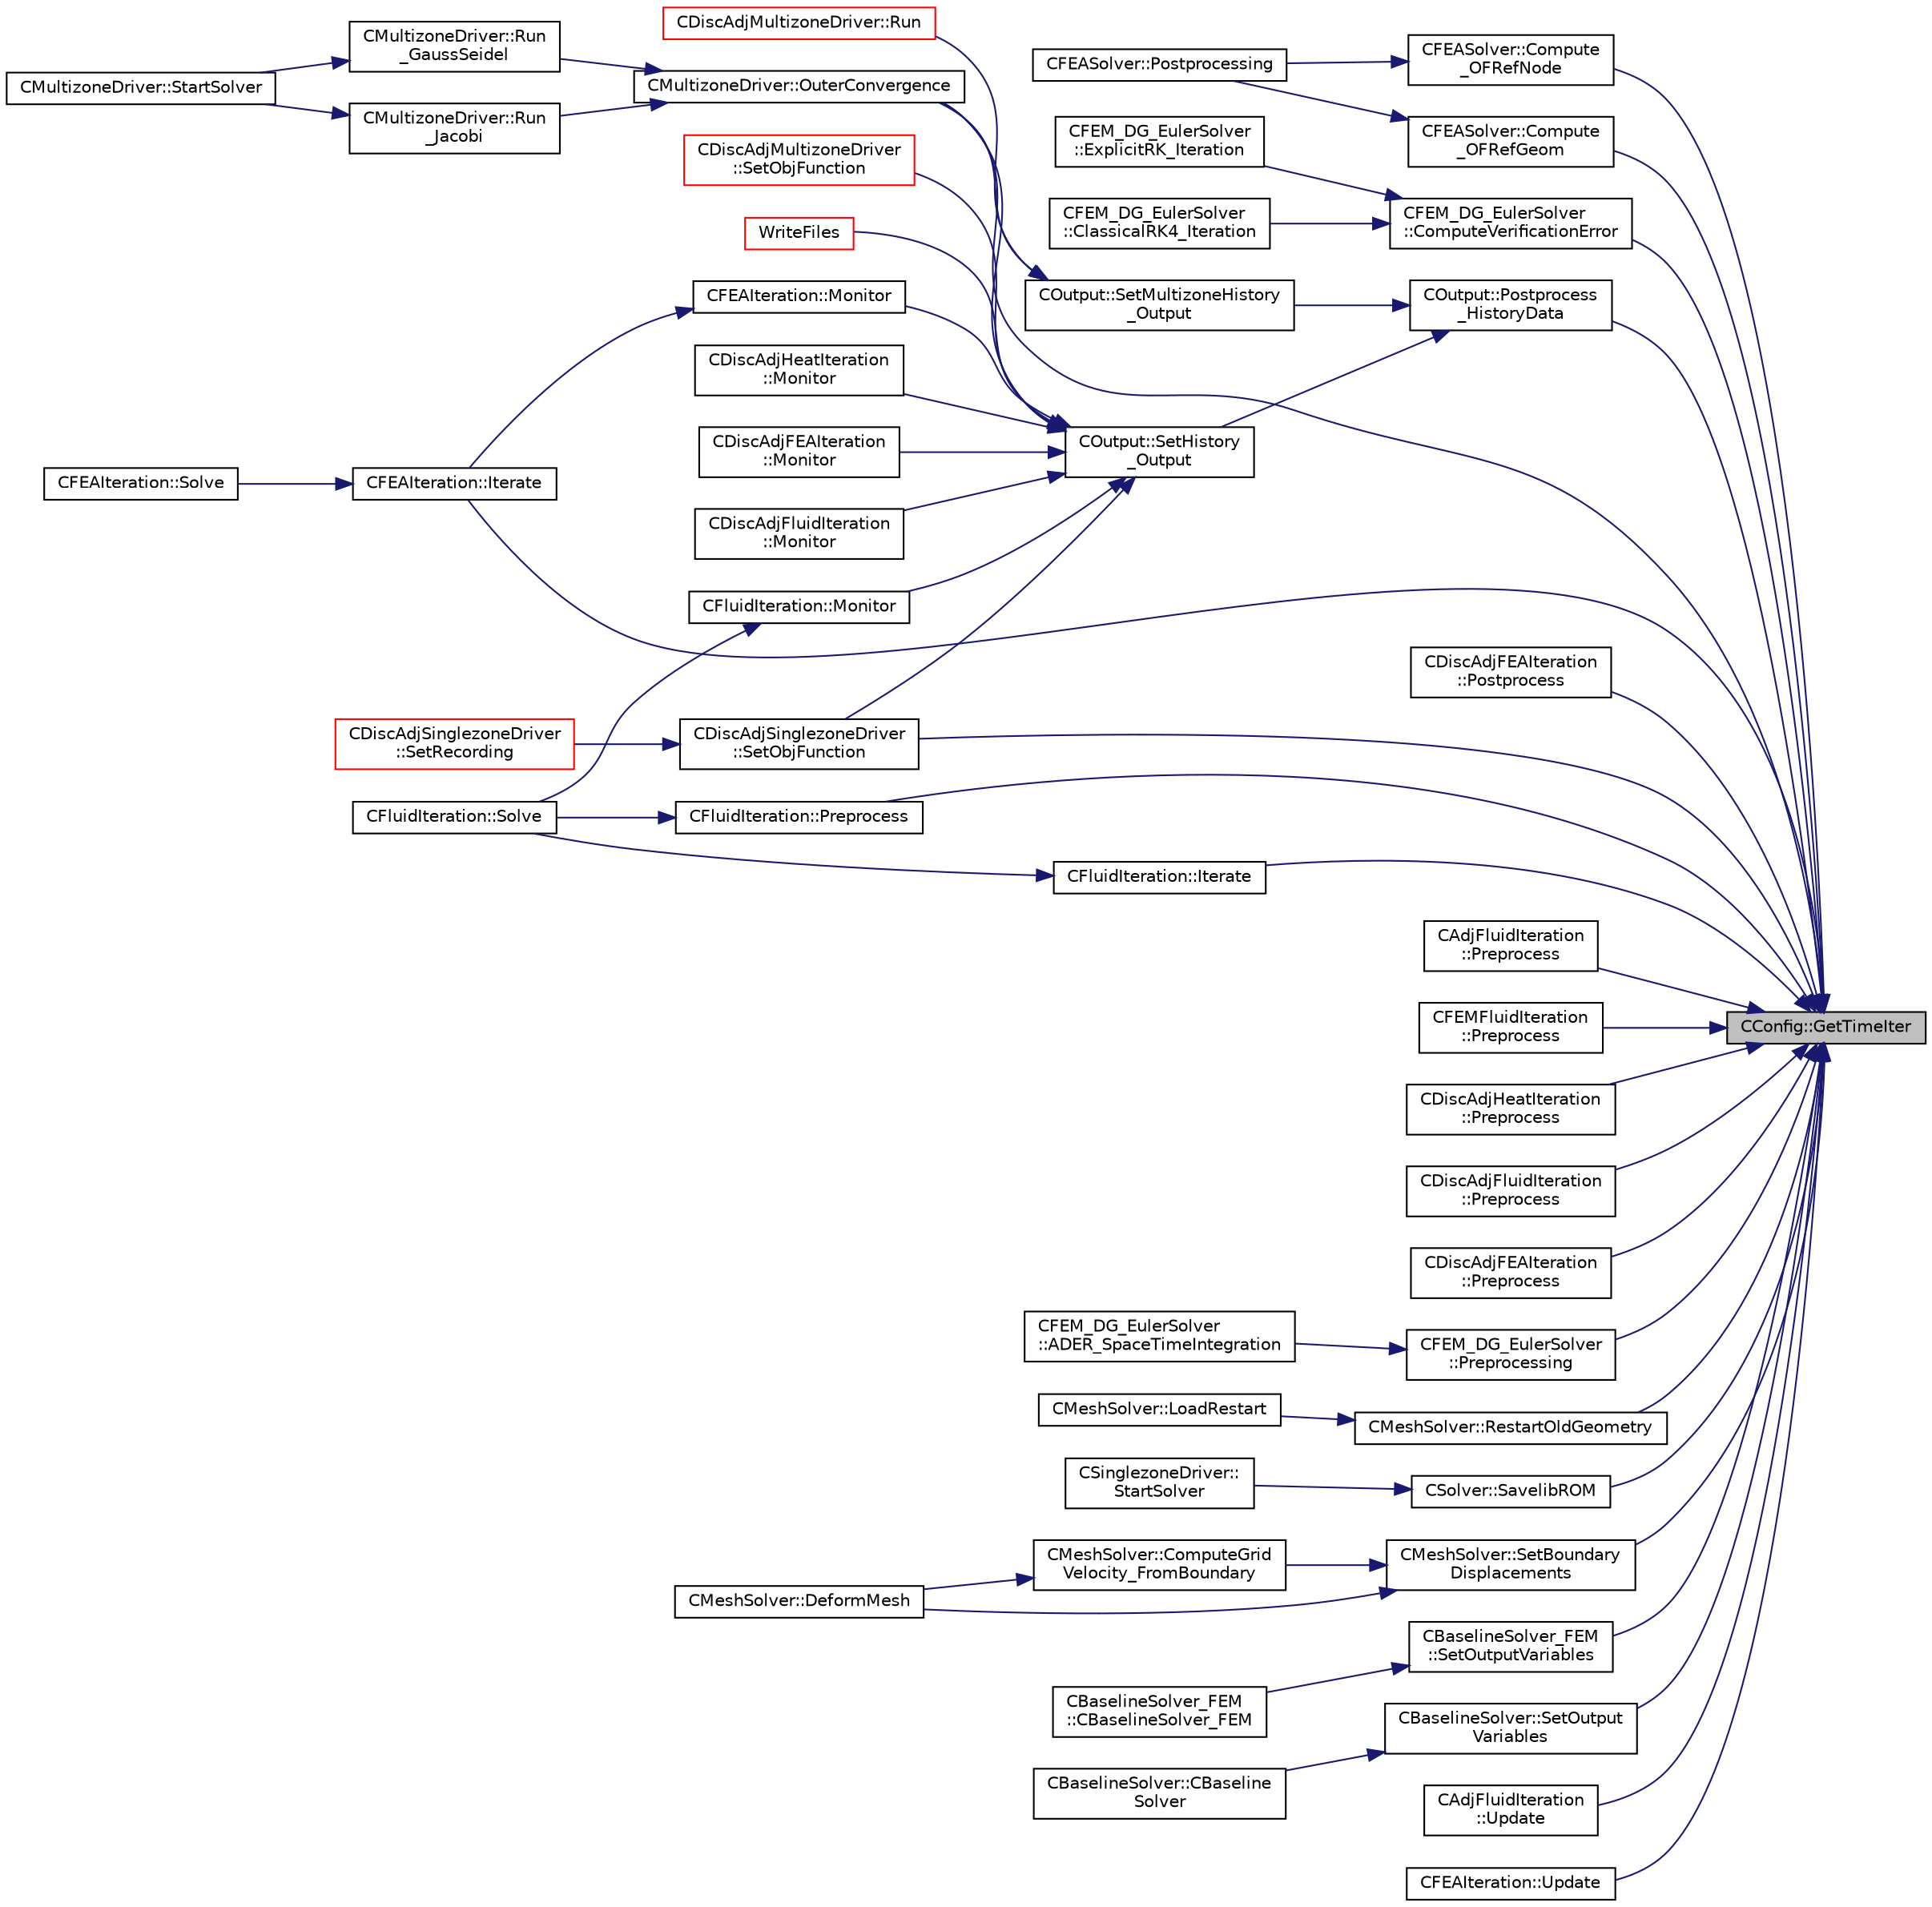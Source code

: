 digraph "CConfig::GetTimeIter"
{
 // LATEX_PDF_SIZE
  edge [fontname="Helvetica",fontsize="10",labelfontname="Helvetica",labelfontsize="10"];
  node [fontname="Helvetica",fontsize="10",shape=record];
  rankdir="RL";
  Node1 [label="CConfig::GetTimeIter",height=0.2,width=0.4,color="black", fillcolor="grey75", style="filled", fontcolor="black",tooltip="Get the current time iteration number."];
  Node1 -> Node2 [dir="back",color="midnightblue",fontsize="10",style="solid",fontname="Helvetica"];
  Node2 [label="CFEASolver::Compute\l_OFRefGeom",height=0.2,width=0.4,color="black", fillcolor="white", style="filled",URL="$classCFEASolver.html#a19e9ecb594a92b0423fe5bd76977733f",tooltip="Compute the objective function for a reference geometry."];
  Node2 -> Node3 [dir="back",color="midnightblue",fontsize="10",style="solid",fontname="Helvetica"];
  Node3 [label="CFEASolver::Postprocessing",height=0.2,width=0.4,color="black", fillcolor="white", style="filled",URL="$classCFEASolver.html#ab4fa9086b598c5778c9c0403a5626d1b",tooltip="Postprocessing."];
  Node1 -> Node4 [dir="back",color="midnightblue",fontsize="10",style="solid",fontname="Helvetica"];
  Node4 [label="CFEASolver::Compute\l_OFRefNode",height=0.2,width=0.4,color="black", fillcolor="white", style="filled",URL="$classCFEASolver.html#a70584057c3e5f61ddce67ef88df91e74",tooltip="Compute the objective function for a reference node."];
  Node4 -> Node3 [dir="back",color="midnightblue",fontsize="10",style="solid",fontname="Helvetica"];
  Node1 -> Node5 [dir="back",color="midnightblue",fontsize="10",style="solid",fontname="Helvetica"];
  Node5 [label="CFEM_DG_EulerSolver\l::ComputeVerificationError",height=0.2,width=0.4,color="black", fillcolor="white", style="filled",URL="$classCFEM__DG__EulerSolver.html#a141f2b877000daec03e9aeb68ce6aebf",tooltip="Compute the global error measures (L2, Linf) for verification cases."];
  Node5 -> Node6 [dir="back",color="midnightblue",fontsize="10",style="solid",fontname="Helvetica"];
  Node6 [label="CFEM_DG_EulerSolver\l::ClassicalRK4_Iteration",height=0.2,width=0.4,color="black", fillcolor="white", style="filled",URL="$classCFEM__DG__EulerSolver.html#a5f05845eb2f1bb8619d7da896e6aa3f3",tooltip="Update the solution using the classical fourth-order Runge-Kutta scheme."];
  Node5 -> Node7 [dir="back",color="midnightblue",fontsize="10",style="solid",fontname="Helvetica"];
  Node7 [label="CFEM_DG_EulerSolver\l::ExplicitRK_Iteration",height=0.2,width=0.4,color="black", fillcolor="white", style="filled",URL="$classCFEM__DG__EulerSolver.html#a980de4518bb9a77a25146d56ae072acf",tooltip="Update the solution using a Runge-Kutta scheme."];
  Node1 -> Node8 [dir="back",color="midnightblue",fontsize="10",style="solid",fontname="Helvetica"];
  Node8 [label="CFEAIteration::Iterate",height=0.2,width=0.4,color="black", fillcolor="white", style="filled",URL="$classCFEAIteration.html#a6f38f9de139d7ecda0d39ab13342b39a",tooltip="Perform a single iteration for structural analysis using the Finite Element Method."];
  Node8 -> Node9 [dir="back",color="midnightblue",fontsize="10",style="solid",fontname="Helvetica"];
  Node9 [label="CFEAIteration::Solve",height=0.2,width=0.4,color="black", fillcolor="white", style="filled",URL="$classCFEAIteration.html#aba70dd8774515f274bbb361f44d30309",tooltip="Iterate the structural system for a number of Inner_Iter iterations."];
  Node1 -> Node10 [dir="back",color="midnightblue",fontsize="10",style="solid",fontname="Helvetica"];
  Node10 [label="CFluidIteration::Iterate",height=0.2,width=0.4,color="black", fillcolor="white", style="filled",URL="$classCFluidIteration.html#a9ce0d8765aff42207afcd2c9ab6f71d8",tooltip="Perform a single iteration of the fluid system."];
  Node10 -> Node11 [dir="back",color="midnightblue",fontsize="10",style="solid",fontname="Helvetica"];
  Node11 [label="CFluidIteration::Solve",height=0.2,width=0.4,color="black", fillcolor="white", style="filled",URL="$classCFluidIteration.html#ae4c454356af70246063fdcba4accb068",tooltip="Iterate the fluid system for a number of Inner_Iter iterations."];
  Node1 -> Node12 [dir="back",color="midnightblue",fontsize="10",style="solid",fontname="Helvetica"];
  Node12 [label="CMultizoneDriver::OuterConvergence",height=0.2,width=0.4,color="black", fillcolor="white", style="filled",URL="$classCMultizoneDriver.html#ae72bb40195e4066bc4be4adfb0df29e9",tooltip="Check the convergence at the outer level."];
  Node12 -> Node13 [dir="back",color="midnightblue",fontsize="10",style="solid",fontname="Helvetica"];
  Node13 [label="CMultizoneDriver::Run\l_GaussSeidel",height=0.2,width=0.4,color="black", fillcolor="white", style="filled",URL="$classCMultizoneDriver.html#a0831675485ec791db4daa926b299caaa",tooltip="Run a Block Gauss-Seidel iteration in all physical zones."];
  Node13 -> Node14 [dir="back",color="midnightblue",fontsize="10",style="solid",fontname="Helvetica"];
  Node14 [label="CMultizoneDriver::StartSolver",height=0.2,width=0.4,color="black", fillcolor="white", style="filled",URL="$classCMultizoneDriver.html#a48545e4827cc34298f792995e06d90dd",tooltip="[Overload] Launch the computation for multizone problems."];
  Node12 -> Node15 [dir="back",color="midnightblue",fontsize="10",style="solid",fontname="Helvetica"];
  Node15 [label="CMultizoneDriver::Run\l_Jacobi",height=0.2,width=0.4,color="black", fillcolor="white", style="filled",URL="$classCMultizoneDriver.html#a3fb588b700451ea8c886eab2fc340f2d",tooltip="Run a Block-Jacobi iteration in all physical zones."];
  Node15 -> Node14 [dir="back",color="midnightblue",fontsize="10",style="solid",fontname="Helvetica"];
  Node1 -> Node16 [dir="back",color="midnightblue",fontsize="10",style="solid",fontname="Helvetica"];
  Node16 [label="CDiscAdjFEAIteration\l::Postprocess",height=0.2,width=0.4,color="black", fillcolor="white", style="filled",URL="$classCDiscAdjFEAIteration.html#a6a77f8e02b0f5bad8421e22747e3cd81",tooltip="Postprocesses the discrete adjoint FEA problem before heading to another physics system or the next i..."];
  Node1 -> Node17 [dir="back",color="midnightblue",fontsize="10",style="solid",fontname="Helvetica"];
  Node17 [label="COutput::Postprocess\l_HistoryData",height=0.2,width=0.4,color="black", fillcolor="white", style="filled",URL="$classCOutput.html#ab2286efe6e4b78dd0daf13d2f1a6f886",tooltip="Postprocess_HistoryData."];
  Node17 -> Node18 [dir="back",color="midnightblue",fontsize="10",style="solid",fontname="Helvetica"];
  Node18 [label="COutput::SetHistory\l_Output",height=0.2,width=0.4,color="black", fillcolor="white", style="filled",URL="$classCOutput.html#acf84143df1a158647605c980ecae2d7c",tooltip="Collects history data from the solvers, monitors the convergence and writes to screen and history fil..."];
  Node18 -> Node19 [dir="back",color="midnightblue",fontsize="10",style="solid",fontname="Helvetica"];
  Node19 [label="CFluidIteration::Monitor",height=0.2,width=0.4,color="black", fillcolor="white", style="filled",URL="$classCFluidIteration.html#a65a5e3091a587996d2edf4c415a241f6",tooltip="Monitors the convergence and other metrics for the fluid system."];
  Node19 -> Node11 [dir="back",color="midnightblue",fontsize="10",style="solid",fontname="Helvetica"];
  Node18 -> Node20 [dir="back",color="midnightblue",fontsize="10",style="solid",fontname="Helvetica"];
  Node20 [label="CDiscAdjHeatIteration\l::Monitor",height=0.2,width=0.4,color="black", fillcolor="white", style="filled",URL="$classCDiscAdjHeatIteration.html#a53f7a52e08573fab876dd8fb8c09254f",tooltip="Monitors the convergence and other metrics for the discrete adjoint heat problem."];
  Node18 -> Node21 [dir="back",color="midnightblue",fontsize="10",style="solid",fontname="Helvetica"];
  Node21 [label="CDiscAdjFEAIteration\l::Monitor",height=0.2,width=0.4,color="black", fillcolor="white", style="filled",URL="$classCDiscAdjFEAIteration.html#ae649fc912ce2489b1356dc81330e9b17",tooltip="Monitors the convergence and other metrics for the discrete adjoint FEA problem."];
  Node18 -> Node22 [dir="back",color="midnightblue",fontsize="10",style="solid",fontname="Helvetica"];
  Node22 [label="CDiscAdjFluidIteration\l::Monitor",height=0.2,width=0.4,color="black", fillcolor="white", style="filled",URL="$classCDiscAdjFluidIteration.html#afdddb208b85e5c5a4d10d071022baf1e",tooltip="Monitors the convergence and other metrics for the discrete adjoint fluid system."];
  Node18 -> Node23 [dir="back",color="midnightblue",fontsize="10",style="solid",fontname="Helvetica"];
  Node23 [label="CFEAIteration::Monitor",height=0.2,width=0.4,color="black", fillcolor="white", style="filled",URL="$classCFEAIteration.html#a3039c502c1a86c2b27ca82b28cd563b3",tooltip="Monitors the convergence and other metrics for the FEM system."];
  Node23 -> Node8 [dir="back",color="midnightblue",fontsize="10",style="solid",fontname="Helvetica"];
  Node18 -> Node12 [dir="back",color="midnightblue",fontsize="10",style="solid",fontname="Helvetica"];
  Node18 -> Node24 [dir="back",color="midnightblue",fontsize="10",style="solid",fontname="Helvetica"];
  Node24 [label="CDiscAdjSinglezoneDriver\l::SetObjFunction",height=0.2,width=0.4,color="black", fillcolor="white", style="filled",URL="$classCDiscAdjSinglezoneDriver.html#aea0513ac808106c6a92be610b3b17a6a",tooltip="Set the objective function."];
  Node24 -> Node25 [dir="back",color="midnightblue",fontsize="10",style="solid",fontname="Helvetica"];
  Node25 [label="CDiscAdjSinglezoneDriver\l::SetRecording",height=0.2,width=0.4,color="red", fillcolor="white", style="filled",URL="$classCDiscAdjSinglezoneDriver.html#ac5a9bbc8bf431a06a4ec315a514c9428",tooltip="Record one iteration of a flow iteration in within multiple zones."];
  Node18 -> Node30 [dir="back",color="midnightblue",fontsize="10",style="solid",fontname="Helvetica"];
  Node30 [label="CDiscAdjMultizoneDriver\l::SetObjFunction",height=0.2,width=0.4,color="red", fillcolor="white", style="filled",URL="$classCDiscAdjMultizoneDriver.html#aec588aee003e08d9bf7b93f54d4735fa",tooltip="Set the objective function."];
  Node18 -> Node36 [dir="back",color="midnightblue",fontsize="10",style="solid",fontname="Helvetica"];
  Node36 [label="WriteFiles",height=0.2,width=0.4,color="red", fillcolor="white", style="filled",URL="$SU2__SOL_8cpp.html#a43305e0af849b318ce139ccf6a164626",tooltip=" "];
  Node17 -> Node38 [dir="back",color="midnightblue",fontsize="10",style="solid",fontname="Helvetica"];
  Node38 [label="COutput::SetMultizoneHistory\l_Output",height=0.2,width=0.4,color="black", fillcolor="white", style="filled",URL="$classCOutput.html#a15b0776bd2ed68b43e3c0bd3b9b56490",tooltip=" "];
  Node38 -> Node12 [dir="back",color="midnightblue",fontsize="10",style="solid",fontname="Helvetica"];
  Node38 -> Node33 [dir="back",color="midnightblue",fontsize="10",style="solid",fontname="Helvetica"];
  Node33 [label="CDiscAdjMultizoneDriver::Run",height=0.2,width=0.4,color="red", fillcolor="white", style="filled",URL="$classCDiscAdjMultizoneDriver.html#af996aecdb6d20aa4fc81c9b67295abf5",tooltip="[Overload] Run an discrete adjoint update of all solvers within multiple zones."];
  Node1 -> Node39 [dir="back",color="midnightblue",fontsize="10",style="solid",fontname="Helvetica"];
  Node39 [label="CFluidIteration::Preprocess",height=0.2,width=0.4,color="black", fillcolor="white", style="filled",URL="$classCFluidIteration.html#a7fb34e44cf4a20e8104ab826324f2d9f",tooltip="Preprocessing to prepare for an iteration of the physics."];
  Node39 -> Node11 [dir="back",color="midnightblue",fontsize="10",style="solid",fontname="Helvetica"];
  Node1 -> Node40 [dir="back",color="midnightblue",fontsize="10",style="solid",fontname="Helvetica"];
  Node40 [label="CAdjFluidIteration\l::Preprocess",height=0.2,width=0.4,color="black", fillcolor="white", style="filled",URL="$classCAdjFluidIteration.html#a19c066c9edcc58b8a56838005c6c2289",tooltip="Preprocessing to prepare for an iteration of the physics."];
  Node1 -> Node41 [dir="back",color="midnightblue",fontsize="10",style="solid",fontname="Helvetica"];
  Node41 [label="CFEMFluidIteration\l::Preprocess",height=0.2,width=0.4,color="black", fillcolor="white", style="filled",URL="$classCFEMFluidIteration.html#a3d2597f5b3fcea6a90496aec7a1b57c8",tooltip="Preprocessing to prepare for an iteration of the physics."];
  Node1 -> Node42 [dir="back",color="midnightblue",fontsize="10",style="solid",fontname="Helvetica"];
  Node42 [label="CDiscAdjHeatIteration\l::Preprocess",height=0.2,width=0.4,color="black", fillcolor="white", style="filled",URL="$classCDiscAdjHeatIteration.html#ad4e945493187ec2fff9c3d8991aae7d3",tooltip="Perform a single iteration of the adjoint heat problem."];
  Node1 -> Node43 [dir="back",color="midnightblue",fontsize="10",style="solid",fontname="Helvetica"];
  Node43 [label="CDiscAdjFluidIteration\l::Preprocess",height=0.2,width=0.4,color="black", fillcolor="white", style="filled",URL="$classCDiscAdjFluidIteration.html#a9289dd9216cff8cca78b6c8224db4ff2",tooltip="Preprocessing to prepare for an iteration of the physics."];
  Node1 -> Node44 [dir="back",color="midnightblue",fontsize="10",style="solid",fontname="Helvetica"];
  Node44 [label="CDiscAdjFEAIteration\l::Preprocess",height=0.2,width=0.4,color="black", fillcolor="white", style="filled",URL="$classCDiscAdjFEAIteration.html#aff497fc1f529f6d70c0972cc06cbbbba",tooltip="Preprocessing to prepare for an iteration of the physics."];
  Node1 -> Node45 [dir="back",color="midnightblue",fontsize="10",style="solid",fontname="Helvetica"];
  Node45 [label="CFEM_DG_EulerSolver\l::Preprocessing",height=0.2,width=0.4,color="black", fillcolor="white", style="filled",URL="$classCFEM__DG__EulerSolver.html#acfd3f253f2b9f37d236df40ff18a8c4c",tooltip="Compute primitive variables and their gradients."];
  Node45 -> Node46 [dir="back",color="midnightblue",fontsize="10",style="solid",fontname="Helvetica"];
  Node46 [label="CFEM_DG_EulerSolver\l::ADER_SpaceTimeIntegration",height=0.2,width=0.4,color="black", fillcolor="white", style="filled",URL="$classCFEM__DG__EulerSolver.html#a0fe3772f40c29248f26fb08fa215af4e",tooltip="Function, to carry out the space time integration for ADER with time accurate local time stepping."];
  Node1 -> Node47 [dir="back",color="midnightblue",fontsize="10",style="solid",fontname="Helvetica"];
  Node47 [label="CMeshSolver::RestartOldGeometry",height=0.2,width=0.4,color="black", fillcolor="white", style="filled",URL="$classCMeshSolver.html#accd7241ab78f3ccd19e918ccda4fb6e3",tooltip="Load the geometries at the previous time states n and nM1."];
  Node47 -> Node48 [dir="back",color="midnightblue",fontsize="10",style="solid",fontname="Helvetica"];
  Node48 [label="CMeshSolver::LoadRestart",height=0.2,width=0.4,color="black", fillcolor="white", style="filled",URL="$classCMeshSolver.html#a7049d436ca386344acd2424eceb39ef4",tooltip="Load a solution from a restart file."];
  Node1 -> Node49 [dir="back",color="midnightblue",fontsize="10",style="solid",fontname="Helvetica"];
  Node49 [label="CSolver::SavelibROM",height=0.2,width=0.4,color="black", fillcolor="white", style="filled",URL="$classCSolver.html#a5c6ae872b5da014804302cc437944314",tooltip="Save snapshot or POD data using libROM."];
  Node49 -> Node50 [dir="back",color="midnightblue",fontsize="10",style="solid",fontname="Helvetica"];
  Node50 [label="CSinglezoneDriver::\lStartSolver",height=0.2,width=0.4,color="black", fillcolor="white", style="filled",URL="$classCSinglezoneDriver.html#ac98c6acfe034381fb3b77c6753c4d734",tooltip="[Overload] Launch the computation for single-zone problems."];
  Node1 -> Node51 [dir="back",color="midnightblue",fontsize="10",style="solid",fontname="Helvetica"];
  Node51 [label="CMeshSolver::SetBoundary\lDisplacements",height=0.2,width=0.4,color="black", fillcolor="white", style="filled",URL="$classCMeshSolver.html#a7d6d7ddc8fb135f6c4ef6313ff2f7e3c",tooltip="Check the boundary vertex that are going to be moved."];
  Node51 -> Node52 [dir="back",color="midnightblue",fontsize="10",style="solid",fontname="Helvetica"];
  Node52 [label="CMeshSolver::ComputeGrid\lVelocity_FromBoundary",height=0.2,width=0.4,color="black", fillcolor="white", style="filled",URL="$classCMeshSolver.html#a0dde897c2a1bc27f95c5da3bb30e5c33",tooltip="Compute the grid velocity form the velocity at deformable boundary."];
  Node52 -> Node53 [dir="back",color="midnightblue",fontsize="10",style="solid",fontname="Helvetica"];
  Node53 [label="CMeshSolver::DeformMesh",height=0.2,width=0.4,color="black", fillcolor="white", style="filled",URL="$classCMeshSolver.html#a573e4ddd63b680f5705f402ec317820b",tooltip="Grid deformation using the linear elasticity equations."];
  Node51 -> Node53 [dir="back",color="midnightblue",fontsize="10",style="solid",fontname="Helvetica"];
  Node1 -> Node24 [dir="back",color="midnightblue",fontsize="10",style="solid",fontname="Helvetica"];
  Node1 -> Node54 [dir="back",color="midnightblue",fontsize="10",style="solid",fontname="Helvetica"];
  Node54 [label="CBaselineSolver_FEM\l::SetOutputVariables",height=0.2,width=0.4,color="black", fillcolor="white", style="filled",URL="$classCBaselineSolver__FEM.html#a5fefb73afd97e76701e64867015db7df",tooltip="Set the number of variables and string names from the restart file."];
  Node54 -> Node55 [dir="back",color="midnightblue",fontsize="10",style="solid",fontname="Helvetica"];
  Node55 [label="CBaselineSolver_FEM\l::CBaselineSolver_FEM",height=0.2,width=0.4,color="black", fillcolor="white", style="filled",URL="$classCBaselineSolver__FEM.html#a555c5501fce1dfa608bba1e8f77232d1",tooltip=" "];
  Node1 -> Node56 [dir="back",color="midnightblue",fontsize="10",style="solid",fontname="Helvetica"];
  Node56 [label="CBaselineSolver::SetOutput\lVariables",height=0.2,width=0.4,color="black", fillcolor="white", style="filled",URL="$classCBaselineSolver.html#ab8e4b1b71d637dd0adee324d4a7a6315",tooltip="Set the number of variables and string names from the restart file."];
  Node56 -> Node57 [dir="back",color="midnightblue",fontsize="10",style="solid",fontname="Helvetica"];
  Node57 [label="CBaselineSolver::CBaseline\lSolver",height=0.2,width=0.4,color="black", fillcolor="white", style="filled",URL="$classCBaselineSolver.html#a996d9c6ee613b5b45a25a765f3c5e2cd",tooltip=" "];
  Node1 -> Node58 [dir="back",color="midnightblue",fontsize="10",style="solid",fontname="Helvetica"];
  Node58 [label="CAdjFluidIteration\l::Update",height=0.2,width=0.4,color="black", fillcolor="white", style="filled",URL="$classCAdjFluidIteration.html#aaa4380e135f019835555c79cb4cbece9",tooltip="Updates the containers for the adjoint fluid system."];
  Node1 -> Node59 [dir="back",color="midnightblue",fontsize="10",style="solid",fontname="Helvetica"];
  Node59 [label="CFEAIteration::Update",height=0.2,width=0.4,color="black", fillcolor="white", style="filled",URL="$classCFEAIteration.html#a1112f9283b0bee1ac564a798a0090c21",tooltip="Updates the containers for the FEM system."];
}
